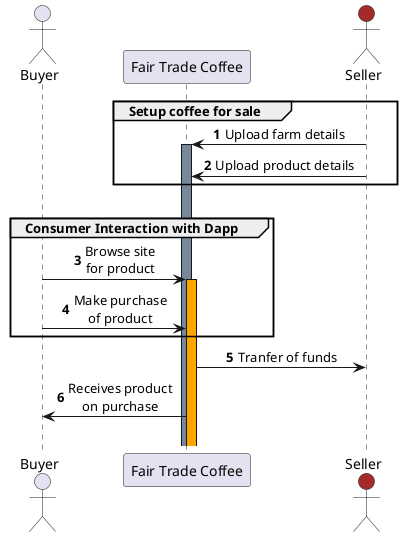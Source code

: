 @startuml
skinparam sequenceMessageAlign center
actor Buyer

participant "Fair Trade Coffee" as ftc

actor Seller #Brown

autonumber
group Setup coffee for sale
    Seller -> ftc : Upload farm details
    activate ftc #LightSlateGrey
    Seller -> ftc : Upload product details
end
||20||

group Consumer Interaction with Dapp
    Buyer -> ftc : Browse site\nfor product
    activate ftc #Orange
    Buyer -> ftc : Make purchase\nof product
end

ftc -> Seller : Tranfer of funds
ftc -> Buyer : Receives product\non purchase
||20||
@enduml